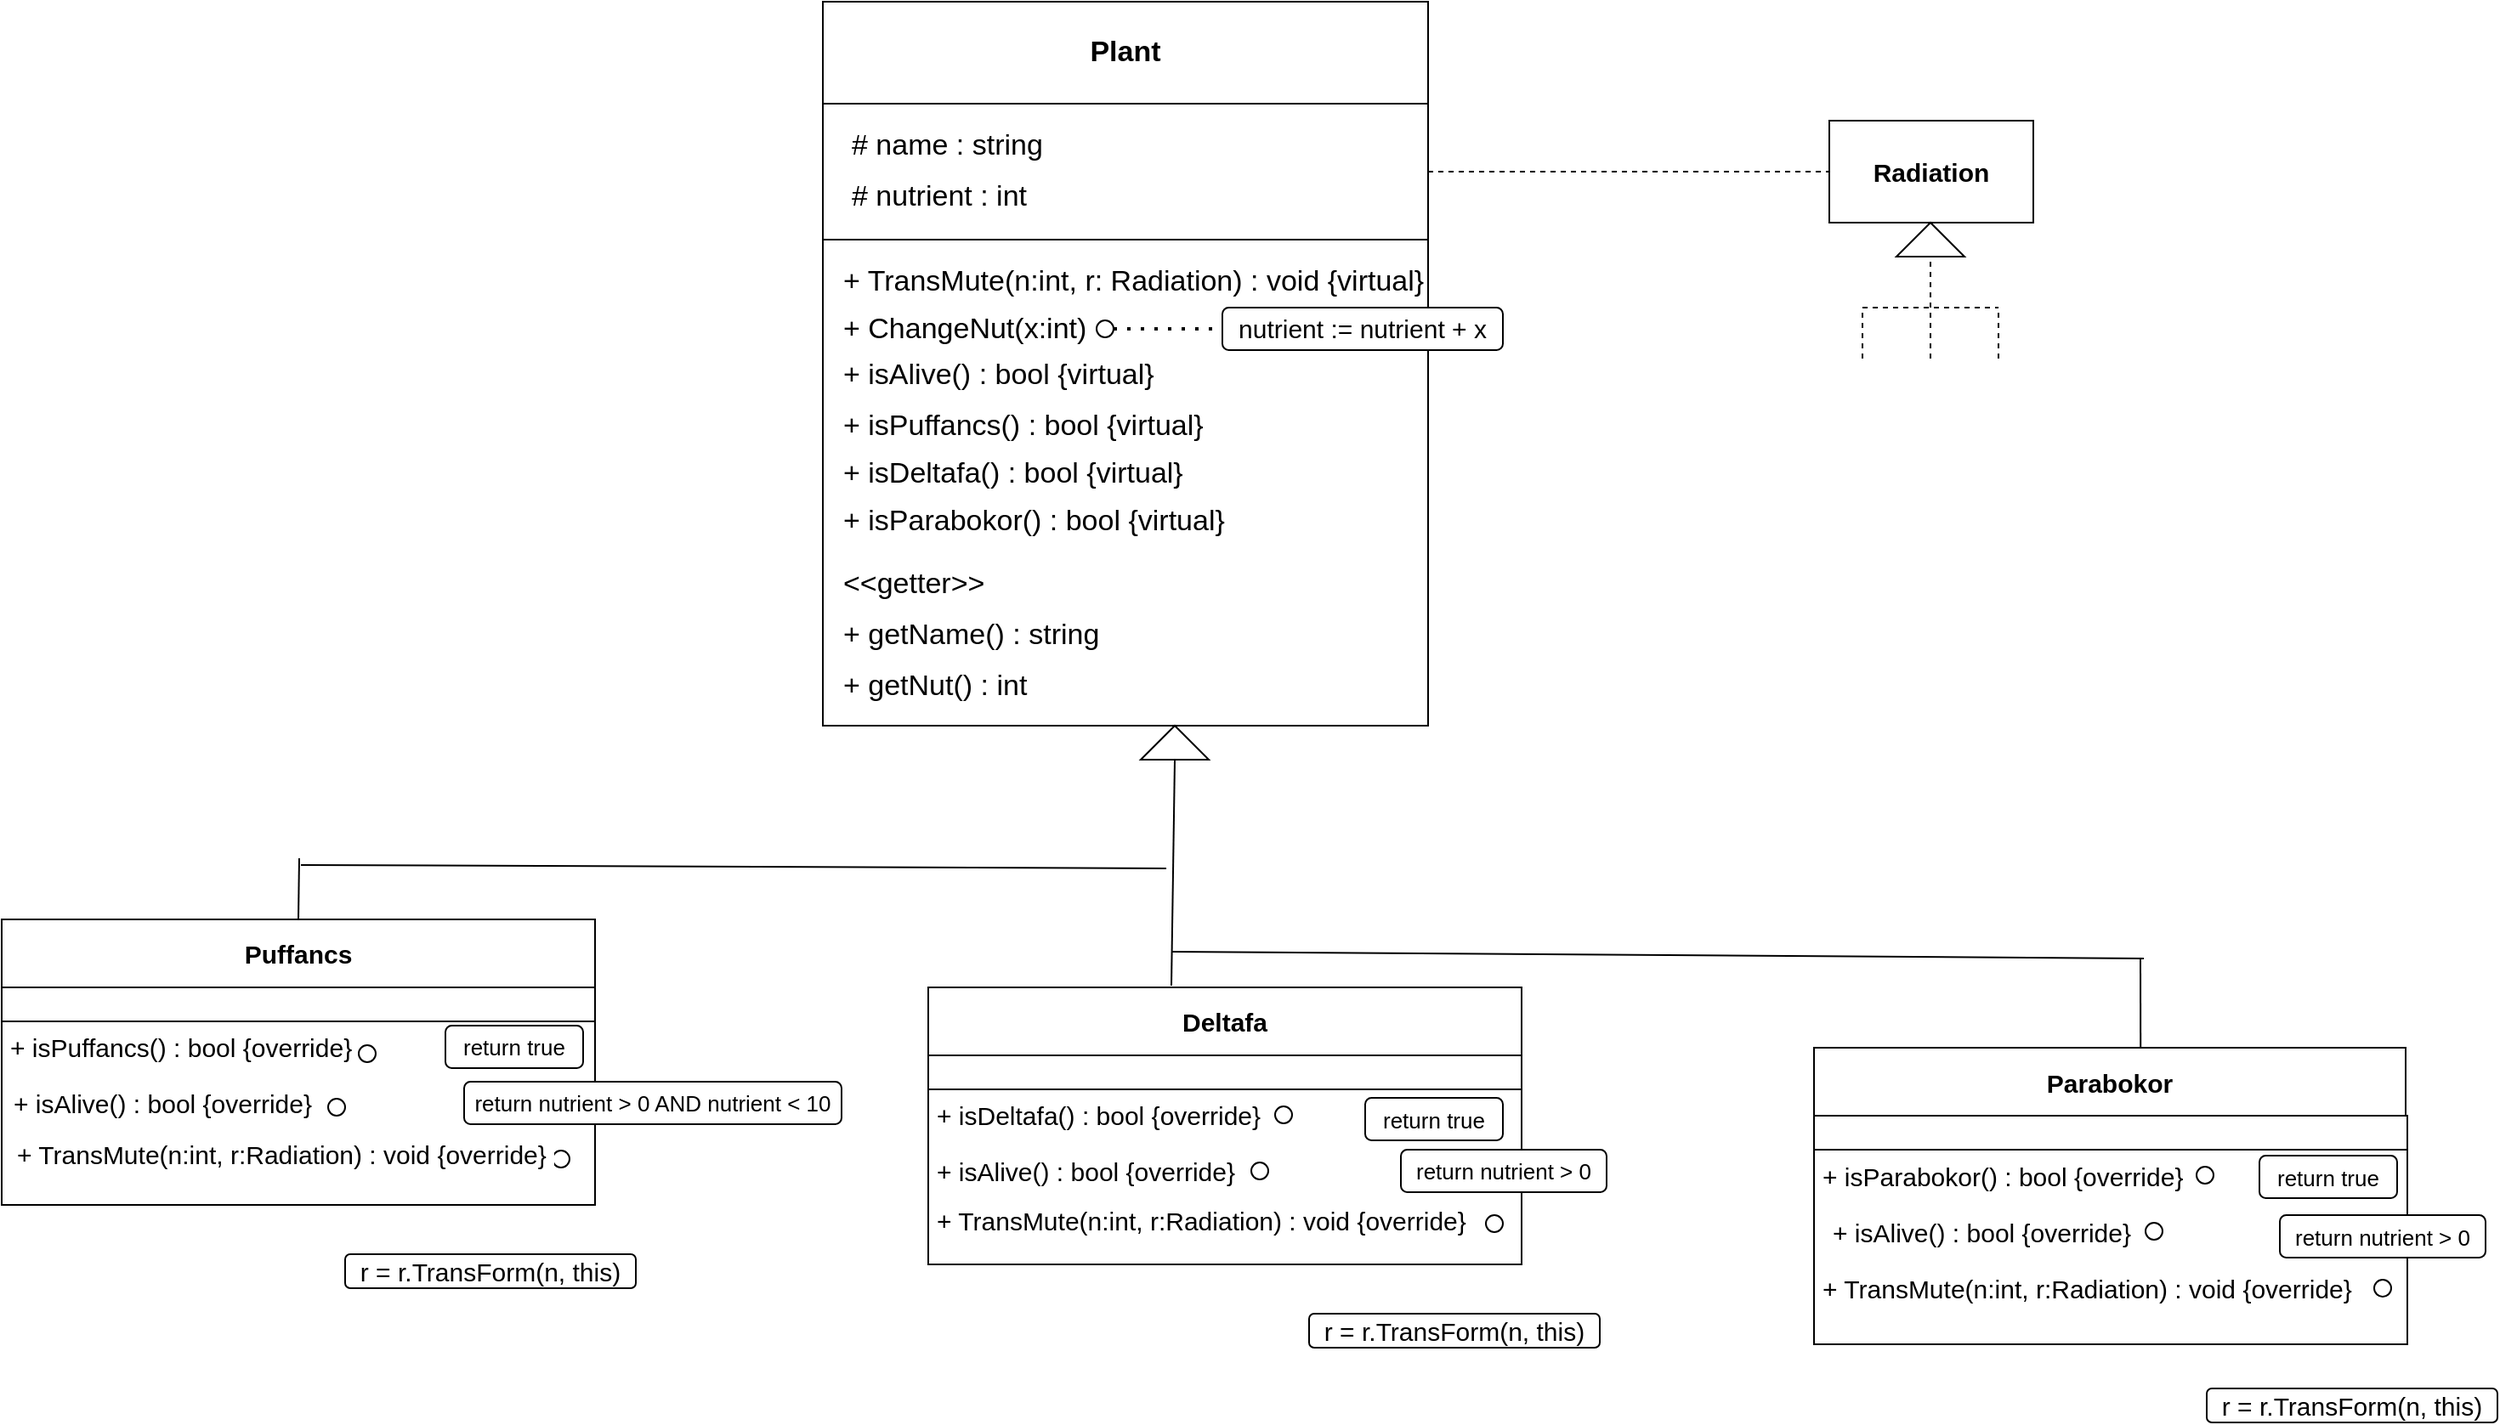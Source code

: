 <mxfile version="18.0.1" type="device" pages="2"><diagram id="oD-AX_yDp5F9hsEnvzO5" name="Page-1"><mxGraphModel dx="2425" dy="1299" grid="0" gridSize="10" guides="1" tooltips="1" connect="1" arrows="1" fold="1" page="0" pageScale="1" pageWidth="850" pageHeight="1100" background="#FFFFFF" math="0" shadow="0"><root><mxCell id="0"/><mxCell id="1" parent="0"/><mxCell id="ebI92iGDQPKrynMTqD4A-30" value="" style="rounded=0;whiteSpace=wrap;html=1;fontSize=15;" vertex="1" parent="1"><mxGeometry x="-425" y="460" width="349" height="108" as="geometry"/></mxCell><mxCell id="OYnF89anVSgFWlgnVRmm-1" value="&lt;b style=&quot;&quot;&gt;&lt;font style=&quot;font-size: 17px;&quot;&gt;Plant&lt;/font&gt;&lt;/b&gt;" style="rounded=0;whiteSpace=wrap;html=1;" parent="1" vertex="1"><mxGeometry x="58" y="-140" width="356" height="60" as="geometry"/></mxCell><mxCell id="OYnF89anVSgFWlgnVRmm-9" value="" style="rounded=0;whiteSpace=wrap;html=1;fontSize=17;" parent="1" vertex="1"><mxGeometry x="58" y="-80" width="356" height="80" as="geometry"/></mxCell><mxCell id="OYnF89anVSgFWlgnVRmm-14" value="# name : string" style="text;html=1;strokeColor=none;fillColor=none;align=left;verticalAlign=middle;whiteSpace=wrap;rounded=0;fontSize=17;" parent="1" vertex="1"><mxGeometry x="73" y="-70" width="220" height="30" as="geometry"/></mxCell><mxCell id="OYnF89anVSgFWlgnVRmm-15" value="# nutrient : int" style="text;html=1;strokeColor=none;fillColor=none;align=left;verticalAlign=middle;whiteSpace=wrap;rounded=0;fontSize=17;" parent="1" vertex="1"><mxGeometry x="73" y="-40" width="220" height="30" as="geometry"/></mxCell><mxCell id="OYnF89anVSgFWlgnVRmm-16" value="" style="rounded=0;whiteSpace=wrap;html=1;fontSize=17;" parent="1" vertex="1"><mxGeometry x="58" width="356" height="286" as="geometry"/></mxCell><mxCell id="OYnF89anVSgFWlgnVRmm-17" value="+ TransMute(n:int, r: Radiation) : void {virtual}" style="text;html=1;strokeColor=none;fillColor=none;align=left;verticalAlign=middle;whiteSpace=wrap;rounded=0;fontSize=17;" parent="1" vertex="1"><mxGeometry x="68" y="10" width="353" height="30" as="geometry"/></mxCell><mxCell id="OYnF89anVSgFWlgnVRmm-18" value="+ isAlive() : bool {virtual}" style="text;html=1;strokeColor=none;fillColor=none;align=left;verticalAlign=middle;whiteSpace=wrap;rounded=0;fontSize=17;" parent="1" vertex="1"><mxGeometry x="68" y="65" width="190" height="30" as="geometry"/></mxCell><mxCell id="OYnF89anVSgFWlgnVRmm-19" value="+ ChangeNut(x:int)" style="text;html=1;strokeColor=none;fillColor=none;align=left;verticalAlign=middle;whiteSpace=wrap;rounded=0;fontSize=17;" parent="1" vertex="1"><mxGeometry x="68" y="37.5" width="190" height="30" as="geometry"/></mxCell><mxCell id="OYnF89anVSgFWlgnVRmm-23" value="" style="ellipse;whiteSpace=wrap;html=1;fontSize=17;" parent="1" vertex="1"><mxGeometry x="219" y="47.5" width="10" height="10" as="geometry"/></mxCell><mxCell id="OYnF89anVSgFWlgnVRmm-28" value="&lt;span style=&quot;font-size: 15px;&quot;&gt;nutrient := nutrient + x&lt;/span&gt;" style="rounded=1;whiteSpace=wrap;html=1;fontSize=17;" parent="1" vertex="1"><mxGeometry x="293" y="40" width="165" height="25" as="geometry"/></mxCell><mxCell id="OYnF89anVSgFWlgnVRmm-29" value="" style="endArrow=none;dashed=1;html=1;dashPattern=1 3;strokeWidth=2;rounded=0;fontSize=17;exitX=1;exitY=0.5;exitDx=0;exitDy=0;entryX=0;entryY=0.5;entryDx=0;entryDy=0;" parent="1" source="OYnF89anVSgFWlgnVRmm-23" target="OYnF89anVSgFWlgnVRmm-28" edge="1"><mxGeometry width="50" height="50" relative="1" as="geometry"><mxPoint x="300" y="260" as="sourcePoint"/><mxPoint x="350" y="210" as="targetPoint"/></mxGeometry></mxCell><mxCell id="OYnF89anVSgFWlgnVRmm-32" value="" style="endArrow=none;dashed=1;html=1;rounded=0;fontSize=15;exitX=1;exitY=0.5;exitDx=0;exitDy=0;entryX=0;entryY=0.5;entryDx=0;entryDy=0;" parent="1" source="OYnF89anVSgFWlgnVRmm-9" target="OYnF89anVSgFWlgnVRmm-33" edge="1"><mxGeometry width="50" height="50" relative="1" as="geometry"><mxPoint x="300" y="250" as="sourcePoint"/><mxPoint x="560" y="180" as="targetPoint"/></mxGeometry></mxCell><mxCell id="OYnF89anVSgFWlgnVRmm-33" value="&lt;b style=&quot;&quot;&gt;Radiation&lt;/b&gt;" style="rounded=0;whiteSpace=wrap;html=1;fontSize=15;" parent="1" vertex="1"><mxGeometry x="650" y="-70" width="120" height="60" as="geometry"/></mxCell><mxCell id="OYnF89anVSgFWlgnVRmm-35" value="" style="triangle;whiteSpace=wrap;html=1;fontSize=15;rotation=-90;" parent="1" vertex="1"><mxGeometry x="699.5" y="-20" width="20" height="40" as="geometry"/></mxCell><mxCell id="OYnF89anVSgFWlgnVRmm-36" value="" style="triangle;whiteSpace=wrap;html=1;fontSize=15;rotation=-90;" parent="1" vertex="1"><mxGeometry x="255" y="276" width="20" height="40" as="geometry"/></mxCell><mxCell id="OYnF89anVSgFWlgnVRmm-37" value="" style="endArrow=none;dashed=1;html=1;rounded=0;fontSize=15;entryX=0;entryY=0.5;entryDx=0;entryDy=0;" parent="1" target="OYnF89anVSgFWlgnVRmm-35" edge="1"><mxGeometry width="50" height="50" relative="1" as="geometry"><mxPoint x="709.5" y="40" as="sourcePoint"/><mxPoint x="389.5" y="-20" as="targetPoint"/></mxGeometry></mxCell><mxCell id="OYnF89anVSgFWlgnVRmm-39" value="" style="endArrow=none;dashed=1;html=1;rounded=0;fontSize=15;" parent="1" edge="1"><mxGeometry width="50" height="50" relative="1" as="geometry"><mxPoint x="669.5" y="40" as="sourcePoint"/><mxPoint x="749.5" y="40" as="targetPoint"/></mxGeometry></mxCell><mxCell id="OYnF89anVSgFWlgnVRmm-40" value="" style="endArrow=none;dashed=1;html=1;rounded=0;fontSize=15;" parent="1" edge="1"><mxGeometry width="50" height="50" relative="1" as="geometry"><mxPoint x="669.5" y="70" as="sourcePoint"/><mxPoint x="669.5" y="40" as="targetPoint"/></mxGeometry></mxCell><mxCell id="OYnF89anVSgFWlgnVRmm-41" value="" style="endArrow=none;dashed=1;html=1;rounded=0;fontSize=15;" parent="1" edge="1"><mxGeometry width="50" height="50" relative="1" as="geometry"><mxPoint x="709.5" y="70" as="sourcePoint"/><mxPoint x="709.5" y="40" as="targetPoint"/></mxGeometry></mxCell><mxCell id="OYnF89anVSgFWlgnVRmm-42" value="" style="endArrow=none;dashed=1;html=1;rounded=0;fontSize=15;" parent="1" edge="1"><mxGeometry width="50" height="50" relative="1" as="geometry"><mxPoint x="749.5" y="70" as="sourcePoint"/><mxPoint x="749.5" y="40" as="targetPoint"/></mxGeometry></mxCell><mxCell id="OYnF89anVSgFWlgnVRmm-43" value="" style="endArrow=none;html=1;rounded=0;fontSize=15;entryX=0;entryY=0.5;entryDx=0;entryDy=0;" parent="1" target="OYnF89anVSgFWlgnVRmm-36" edge="1"><mxGeometry width="50" height="50" relative="1" as="geometry"><mxPoint x="263" y="439" as="sourcePoint"/><mxPoint x="350" y="200" as="targetPoint"/></mxGeometry></mxCell><mxCell id="OYnF89anVSgFWlgnVRmm-46" value="&lt;b&gt;Puffancs&lt;/b&gt;" style="rounded=0;whiteSpace=wrap;html=1;fontSize=15;" parent="1" vertex="1"><mxGeometry x="-425" y="400" width="349" height="40" as="geometry"/></mxCell><mxCell id="OYnF89anVSgFWlgnVRmm-47" value="&lt;b&gt;Deltafa&lt;/b&gt;" style="rounded=0;whiteSpace=wrap;html=1;fontSize=15;" parent="1" vertex="1"><mxGeometry x="120" y="440" width="349" height="40" as="geometry"/></mxCell><mxCell id="OYnF89anVSgFWlgnVRmm-48" value="&lt;b&gt;Parabokor&lt;br&gt;&lt;/b&gt;" style="rounded=0;whiteSpace=wrap;html=1;fontSize=15;" parent="1" vertex="1"><mxGeometry x="641" y="475.5" width="348" height="40" as="geometry"/></mxCell><mxCell id="OYnF89anVSgFWlgnVRmm-50" value="" style="rounded=0;whiteSpace=wrap;html=1;fontSize=15;" parent="1" vertex="1"><mxGeometry x="-425" y="440" width="349" height="20" as="geometry"/></mxCell><mxCell id="OYnF89anVSgFWlgnVRmm-54" value="" style="rounded=0;whiteSpace=wrap;html=1;fontSize=15;" parent="1" vertex="1"><mxGeometry x="120" y="500" width="349" height="103" as="geometry"/></mxCell><mxCell id="OYnF89anVSgFWlgnVRmm-56" value="" style="endArrow=none;html=1;rounded=0;fontSize=15;" parent="1" edge="1"><mxGeometry width="50" height="50" relative="1" as="geometry"><mxPoint x="-249" y="368" as="sourcePoint"/><mxPoint x="260" y="370" as="targetPoint"/></mxGeometry></mxCell><mxCell id="OYnF89anVSgFWlgnVRmm-57" value="" style="endArrow=none;html=1;rounded=0;fontSize=15;" parent="1" edge="1"><mxGeometry width="50" height="50" relative="1" as="geometry"><mxPoint x="263" y="419" as="sourcePoint"/><mxPoint x="835" y="423" as="targetPoint"/></mxGeometry></mxCell><mxCell id="OYnF89anVSgFWlgnVRmm-58" value="" style="endArrow=none;html=1;rounded=0;fontSize=15;exitX=0.5;exitY=0;exitDx=0;exitDy=0;" parent="1" edge="1" source="OYnF89anVSgFWlgnVRmm-46"><mxGeometry width="50" height="50" relative="1" as="geometry"><mxPoint x="-80" y="400" as="sourcePoint"/><mxPoint x="-250" y="364" as="targetPoint"/></mxGeometry></mxCell><mxCell id="OYnF89anVSgFWlgnVRmm-59" value="" style="endArrow=none;html=1;rounded=0;fontSize=15;exitX=0.552;exitY=0;exitDx=0;exitDy=0;exitPerimeter=0;" parent="1" source="OYnF89anVSgFWlgnVRmm-48" edge="1"><mxGeometry width="50" height="50" relative="1" as="geometry"><mxPoint x="-75" y="410" as="sourcePoint"/><mxPoint x="833" y="423" as="targetPoint"/></mxGeometry></mxCell><mxCell id="OYnF89anVSgFWlgnVRmm-60" value="" style="ellipse;whiteSpace=wrap;html=1;fontSize=17;" parent="1" vertex="1"><mxGeometry x="-101" y="536" width="10" height="10" as="geometry"/></mxCell><mxCell id="OYnF89anVSgFWlgnVRmm-63" value="r = r.TransForm(n, this)" style="rounded=1;whiteSpace=wrap;html=1;fontSize=15;" parent="1" vertex="1"><mxGeometry x="-223" y="597" width="171" height="20" as="geometry"/></mxCell><mxCell id="ebI92iGDQPKrynMTqD4A-4" value="+ isPuffancs() : bool {virtual}" style="text;html=1;strokeColor=none;fillColor=none;align=left;verticalAlign=middle;whiteSpace=wrap;rounded=0;fontSize=17;" vertex="1" parent="1"><mxGeometry x="68" y="95" width="281" height="30" as="geometry"/></mxCell><mxCell id="ebI92iGDQPKrynMTqD4A-5" value="+ isDeltafa() : bool {virtual}" style="text;html=1;strokeColor=none;fillColor=none;align=left;verticalAlign=middle;whiteSpace=wrap;rounded=0;fontSize=17;" vertex="1" parent="1"><mxGeometry x="68" y="123" width="281" height="30" as="geometry"/></mxCell><mxCell id="ebI92iGDQPKrynMTqD4A-6" value="+ isParabokor() : bool {virtual}" style="text;html=1;strokeColor=none;fillColor=none;align=left;verticalAlign=middle;whiteSpace=wrap;rounded=0;fontSize=17;" vertex="1" parent="1"><mxGeometry x="68" y="151" width="281" height="30" as="geometry"/></mxCell><mxCell id="ebI92iGDQPKrynMTqD4A-10" value="&amp;lt;&amp;lt;getter&amp;gt;&amp;gt;&lt;br&gt;" style="text;html=1;strokeColor=none;fillColor=none;align=left;verticalAlign=middle;whiteSpace=wrap;rounded=0;fontSize=17;" vertex="1" parent="1"><mxGeometry x="68" y="188" width="281" height="30" as="geometry"/></mxCell><mxCell id="ebI92iGDQPKrynMTqD4A-11" value="+ getName() : string" style="text;html=1;strokeColor=none;fillColor=none;align=left;verticalAlign=middle;whiteSpace=wrap;rounded=0;fontSize=17;" vertex="1" parent="1"><mxGeometry x="68" y="218" width="281" height="30" as="geometry"/></mxCell><mxCell id="ebI92iGDQPKrynMTqD4A-12" value="+ getNut() : int" style="text;html=1;strokeColor=none;fillColor=none;align=left;verticalAlign=middle;whiteSpace=wrap;rounded=0;fontSize=17;" vertex="1" parent="1"><mxGeometry x="68" y="248" width="281" height="30" as="geometry"/></mxCell><mxCell id="ebI92iGDQPKrynMTqD4A-16" value="&lt;span style=&quot;color: rgb(0, 0, 0); font-family: Helvetica; font-size: 15px; font-style: normal; font-variant-ligatures: normal; font-variant-caps: normal; font-weight: 400; letter-spacing: normal; orphans: 2; text-indent: 0px; text-transform: none; widows: 2; word-spacing: 0px; -webkit-text-stroke-width: 0px; background-color: rgb(255, 255, 255); text-decoration-thickness: initial; text-decoration-style: initial; text-decoration-color: initial; float: none; display: inline !important;&quot;&gt;+ isPuffancs() : bool {override}&amp;nbsp;&lt;/span&gt;" style="text;html=1;strokeColor=none;fillColor=none;align=left;verticalAlign=middle;whiteSpace=wrap;rounded=0;fontSize=15;" vertex="1" parent="1"><mxGeometry x="-422" y="460" width="321" height="30" as="geometry"/></mxCell><mxCell id="ebI92iGDQPKrynMTqD4A-17" value="&lt;span style=&quot;color: rgb(0, 0, 0); font-family: Helvetica; font-size: 15px; font-style: normal; font-variant-ligatures: normal; font-variant-caps: normal; font-weight: 400; letter-spacing: normal; orphans: 2; text-indent: 0px; text-transform: none; widows: 2; word-spacing: 0px; -webkit-text-stroke-width: 0px; background-color: rgb(255, 255, 255); text-decoration-thickness: initial; text-decoration-style: initial; text-decoration-color: initial; float: none; display: inline !important;&quot;&gt;+ isAlive() : bool {override}&amp;nbsp;&lt;/span&gt;" style="text;html=1;strokeColor=none;fillColor=none;align=left;verticalAlign=middle;whiteSpace=wrap;rounded=0;fontSize=15;" vertex="1" parent="1"><mxGeometry x="-420" y="493" width="185" height="30" as="geometry"/></mxCell><mxCell id="ebI92iGDQPKrynMTqD4A-19" value="&lt;span style=&quot;color: rgb(0, 0, 0); font-family: Helvetica; font-size: 15px; font-style: normal; font-variant-ligatures: normal; font-variant-caps: normal; font-weight: 400; letter-spacing: normal; orphans: 2; text-indent: 0px; text-transform: none; widows: 2; word-spacing: 0px; -webkit-text-stroke-width: 0px; background-color: rgb(255, 255, 255); text-decoration-thickness: initial; text-decoration-style: initial; text-decoration-color: initial; float: none; display: inline !important;&quot;&gt;+ TransMute(n:int, r:Radiation) : void {override}&amp;nbsp;&lt;/span&gt;" style="text;html=1;strokeColor=none;fillColor=none;align=left;verticalAlign=middle;whiteSpace=wrap;rounded=0;fontSize=15;" vertex="1" parent="1"><mxGeometry x="-418" y="523" width="321" height="30" as="geometry"/></mxCell><mxCell id="ebI92iGDQPKrynMTqD4A-27" value="" style="ellipse;whiteSpace=wrap;html=1;fontSize=17;" vertex="1" parent="1"><mxGeometry x="-233" y="505.5" width="10" height="10" as="geometry"/></mxCell><mxCell id="ebI92iGDQPKrynMTqD4A-29" value="&lt;font style=&quot;font-size: 13px;&quot;&gt;return nutrient &amp;gt; 0 AND nutrient &amp;lt; 10&lt;/font&gt;" style="rounded=1;whiteSpace=wrap;html=1;fontSize=17;" vertex="1" parent="1"><mxGeometry x="-153" y="495.5" width="222" height="25" as="geometry"/></mxCell><mxCell id="ebI92iGDQPKrynMTqD4A-31" value="&lt;font style=&quot;font-size: 13px;&quot;&gt;return true&lt;/font&gt;" style="rounded=1;whiteSpace=wrap;html=1;fontSize=17;" vertex="1" parent="1"><mxGeometry x="-164" y="462.5" width="81" height="25" as="geometry"/></mxCell><mxCell id="ebI92iGDQPKrynMTqD4A-32" value="" style="ellipse;whiteSpace=wrap;html=1;fontSize=17;" vertex="1" parent="1"><mxGeometry x="-215" y="474" width="10" height="10" as="geometry"/></mxCell><mxCell id="ebI92iGDQPKrynMTqD4A-36" value="" style="rounded=0;whiteSpace=wrap;html=1;fontSize=15;" vertex="1" parent="1"><mxGeometry x="120" y="480" width="349" height="20" as="geometry"/></mxCell><mxCell id="ebI92iGDQPKrynMTqD4A-37" value="&lt;span style=&quot;color: rgb(0, 0, 0); font-family: Helvetica; font-size: 15px; font-style: normal; font-variant-ligatures: normal; font-variant-caps: normal; font-weight: 400; letter-spacing: normal; orphans: 2; text-indent: 0px; text-transform: none; widows: 2; word-spacing: 0px; -webkit-text-stroke-width: 0px; background-color: rgb(255, 255, 255); text-decoration-thickness: initial; text-decoration-style: initial; text-decoration-color: initial; float: none; display: inline !important;&quot;&gt;+ isDeltafa() : bool {override}&amp;nbsp;&lt;/span&gt;" style="text;html=1;strokeColor=none;fillColor=none;align=left;verticalAlign=middle;whiteSpace=wrap;rounded=0;fontSize=15;" vertex="1" parent="1"><mxGeometry x="123" y="500" width="321" height="30" as="geometry"/></mxCell><mxCell id="ebI92iGDQPKrynMTqD4A-38" value="&lt;span style=&quot;color: rgb(0, 0, 0); font-family: Helvetica; font-size: 15px; font-style: normal; font-variant-ligatures: normal; font-variant-caps: normal; font-weight: 400; letter-spacing: normal; orphans: 2; text-indent: 0px; text-transform: none; widows: 2; word-spacing: 0px; -webkit-text-stroke-width: 0px; background-color: rgb(255, 255, 255); text-decoration-thickness: initial; text-decoration-style: initial; text-decoration-color: initial; float: none; display: inline !important;&quot;&gt;+ isAlive() : bool {override}&amp;nbsp;&lt;/span&gt;" style="text;html=1;strokeColor=none;fillColor=none;align=left;verticalAlign=middle;whiteSpace=wrap;rounded=0;fontSize=15;" vertex="1" parent="1"><mxGeometry x="123" y="532.5" width="191.17" height="31" as="geometry"/></mxCell><mxCell id="ebI92iGDQPKrynMTqD4A-39" value="&lt;span style=&quot;color: rgb(0, 0, 0); font-family: Helvetica; font-size: 15px; font-style: normal; font-variant-ligatures: normal; font-variant-caps: normal; font-weight: 400; letter-spacing: normal; orphans: 2; text-indent: 0px; text-transform: none; widows: 2; word-spacing: 0px; -webkit-text-stroke-width: 0px; background-color: rgb(255, 255, 255); text-decoration-thickness: initial; text-decoration-style: initial; text-decoration-color: initial; float: none; display: inline !important;&quot;&gt;+ TransMute(n:int, r:Radiation) : void {override}&amp;nbsp;&lt;/span&gt;" style="text;html=1;strokeColor=none;fillColor=none;align=left;verticalAlign=middle;whiteSpace=wrap;rounded=0;fontSize=15;" vertex="1" parent="1"><mxGeometry x="123" y="561.5" width="321" height="30" as="geometry"/></mxCell><mxCell id="ebI92iGDQPKrynMTqD4A-41" value="" style="rounded=0;whiteSpace=wrap;html=1;fontSize=15;" vertex="1" parent="1"><mxGeometry x="641" y="515.5" width="349" height="20" as="geometry"/></mxCell><mxCell id="ebI92iGDQPKrynMTqD4A-42" value="&lt;span style=&quot;color: rgb(0, 0, 0); font-family: Helvetica; font-size: 15px; font-style: normal; font-variant-ligatures: normal; font-variant-caps: normal; font-weight: 400; letter-spacing: normal; orphans: 2; text-indent: 0px; text-transform: none; widows: 2; word-spacing: 0px; -webkit-text-stroke-width: 0px; background-color: rgb(255, 255, 255); text-decoration-thickness: initial; text-decoration-style: initial; text-decoration-color: initial; float: none; display: inline !important;&quot;&gt;+ isDeltafa() : bool {override}&amp;nbsp;&lt;/span&gt;" style="text;html=1;strokeColor=none;fillColor=none;align=left;verticalAlign=middle;whiteSpace=wrap;rounded=0;fontSize=15;" vertex="1" parent="1"><mxGeometry x="644" y="535.5" width="321" height="30" as="geometry"/></mxCell><mxCell id="ebI92iGDQPKrynMTqD4A-43" value="" style="rounded=0;whiteSpace=wrap;html=1;fontSize=15;" vertex="1" parent="1"><mxGeometry x="641" y="535.5" width="349" height="114.5" as="geometry"/></mxCell><mxCell id="ebI92iGDQPKrynMTqD4A-44" value="&lt;span style=&quot;color: rgb(0, 0, 0); font-family: Helvetica; font-size: 15px; font-style: normal; font-variant-ligatures: normal; font-variant-caps: normal; font-weight: 400; letter-spacing: normal; orphans: 2; text-indent: 0px; text-transform: none; widows: 2; word-spacing: 0px; -webkit-text-stroke-width: 0px; background-color: rgb(255, 255, 255); text-decoration-thickness: initial; text-decoration-style: initial; text-decoration-color: initial; float: none; display: inline !important;&quot;&gt;+ isAlive() : bool {override}&amp;nbsp;&lt;/span&gt;" style="text;html=1;strokeColor=none;fillColor=none;align=left;verticalAlign=middle;whiteSpace=wrap;rounded=0;fontSize=15;" vertex="1" parent="1"><mxGeometry x="650" y="568" width="191.17" height="31" as="geometry"/></mxCell><mxCell id="ebI92iGDQPKrynMTqD4A-45" value="&lt;span style=&quot;color: rgb(0, 0, 0); font-family: Helvetica; font-size: 15px; font-style: normal; font-variant-ligatures: normal; font-variant-caps: normal; font-weight: 400; letter-spacing: normal; orphans: 2; text-indent: 0px; text-transform: none; widows: 2; word-spacing: 0px; -webkit-text-stroke-width: 0px; background-color: rgb(255, 255, 255); text-decoration-thickness: initial; text-decoration-style: initial; text-decoration-color: initial; float: none; display: inline !important;&quot;&gt;+ TransMute(n:int, r:Radiation) : void {override}&amp;nbsp;&lt;/span&gt;" style="text;html=1;strokeColor=none;fillColor=none;align=left;verticalAlign=middle;whiteSpace=wrap;rounded=0;fontSize=15;" vertex="1" parent="1"><mxGeometry x="644" y="602" width="321" height="30" as="geometry"/></mxCell><mxCell id="ebI92iGDQPKrynMTqD4A-46" value="&lt;span style=&quot;color: rgb(0, 0, 0); font-family: Helvetica; font-size: 15px; font-style: normal; font-variant-ligatures: normal; font-variant-caps: normal; font-weight: 400; letter-spacing: normal; orphans: 2; text-indent: 0px; text-transform: none; widows: 2; word-spacing: 0px; -webkit-text-stroke-width: 0px; background-color: rgb(255, 255, 255); text-decoration-thickness: initial; text-decoration-style: initial; text-decoration-color: initial; float: none; display: inline !important;&quot;&gt;+ isParabokor() : bool {override}&amp;nbsp;&lt;/span&gt;" style="text;html=1;strokeColor=none;fillColor=none;align=left;verticalAlign=middle;whiteSpace=wrap;rounded=0;fontSize=15;" vertex="1" parent="1"><mxGeometry x="644" y="535.5" width="321" height="30" as="geometry"/></mxCell><mxCell id="ebI92iGDQPKrynMTqD4A-47" value="" style="ellipse;whiteSpace=wrap;html=1;fontSize=17;" vertex="1" parent="1"><mxGeometry x="324" y="510" width="10" height="10" as="geometry"/></mxCell><mxCell id="ebI92iGDQPKrynMTqD4A-48" value="" style="ellipse;whiteSpace=wrap;html=1;fontSize=17;" vertex="1" parent="1"><mxGeometry x="310" y="543" width="10" height="10" as="geometry"/></mxCell><mxCell id="ebI92iGDQPKrynMTqD4A-49" value="" style="ellipse;whiteSpace=wrap;html=1;fontSize=17;" vertex="1" parent="1"><mxGeometry x="448" y="574" width="10" height="10" as="geometry"/></mxCell><mxCell id="ebI92iGDQPKrynMTqD4A-50" value="" style="ellipse;whiteSpace=wrap;html=1;fontSize=17;" vertex="1" parent="1"><mxGeometry x="866" y="545.5" width="10" height="10" as="geometry"/></mxCell><mxCell id="ebI92iGDQPKrynMTqD4A-51" value="" style="ellipse;whiteSpace=wrap;html=1;fontSize=17;" vertex="1" parent="1"><mxGeometry x="836" y="578.5" width="10" height="10" as="geometry"/></mxCell><mxCell id="ebI92iGDQPKrynMTqD4A-52" value="" style="ellipse;whiteSpace=wrap;html=1;fontSize=17;" vertex="1" parent="1"><mxGeometry x="970.5" y="612" width="10" height="10" as="geometry"/></mxCell><mxCell id="ebI92iGDQPKrynMTqD4A-53" value="&lt;font style=&quot;font-size: 13px;&quot;&gt;return true&lt;/font&gt;" style="rounded=1;whiteSpace=wrap;html=1;fontSize=17;" vertex="1" parent="1"><mxGeometry x="377" y="505" width="81" height="25" as="geometry"/></mxCell><mxCell id="ebI92iGDQPKrynMTqD4A-54" value="&lt;font style=&quot;font-size: 13px;&quot;&gt;return nutrient &amp;gt; 0&lt;br&gt;&lt;/font&gt;" style="rounded=1;whiteSpace=wrap;html=1;fontSize=17;" vertex="1" parent="1"><mxGeometry x="398" y="535.5" width="121" height="25" as="geometry"/></mxCell><mxCell id="ebI92iGDQPKrynMTqD4A-55" value="r = r.TransForm(n, this)" style="rounded=1;whiteSpace=wrap;html=1;fontSize=15;" vertex="1" parent="1"><mxGeometry x="344" y="632" width="171" height="20" as="geometry"/></mxCell><mxCell id="ebI92iGDQPKrynMTqD4A-56" value="&lt;font style=&quot;font-size: 13px;&quot;&gt;return true&lt;/font&gt;" style="rounded=1;whiteSpace=wrap;html=1;fontSize=17;" vertex="1" parent="1"><mxGeometry x="903" y="539" width="81" height="25" as="geometry"/></mxCell><mxCell id="ebI92iGDQPKrynMTqD4A-57" value="&lt;font style=&quot;font-size: 13px;&quot;&gt;return nutrient &amp;gt; 0&lt;br&gt;&lt;/font&gt;" style="rounded=1;whiteSpace=wrap;html=1;fontSize=17;" vertex="1" parent="1"><mxGeometry x="915" y="574" width="121" height="25" as="geometry"/></mxCell><mxCell id="ebI92iGDQPKrynMTqD4A-58" value="r = r.TransForm(n, this)" style="rounded=1;whiteSpace=wrap;html=1;fontSize=15;" vertex="1" parent="1"><mxGeometry x="872" y="676" width="171" height="20" as="geometry"/></mxCell></root></mxGraphModel></diagram><diagram id="MOpFwL8ss9KSkTveLq44" name="Page-2"><mxGraphModel dx="1781" dy="1164" grid="0" gridSize="10" guides="1" tooltips="1" connect="1" arrows="1" fold="1" page="0" pageScale="1" pageWidth="850" pageHeight="1100" math="0" shadow="0"><root><mxCell id="s1UHYI90R52ebb6JsLlR-0"/><mxCell id="s1UHYI90R52ebb6JsLlR-1" parent="s1UHYI90R52ebb6JsLlR-0"/><mxCell id="M_gyY1i5iNUGy2TZ7Mql-0" value="&lt;font style=&quot;font-size: 17px&quot;&gt;&amp;lt;&amp;lt;interface&amp;gt;&amp;gt;&lt;br&gt;&lt;b&gt;Radiation&lt;/b&gt;&lt;/font&gt;" style="rounded=0;whiteSpace=wrap;html=1;fontSize=15;" parent="s1UHYI90R52ebb6JsLlR-1" vertex="1"><mxGeometry x="34" y="-167" width="282" height="60" as="geometry"/></mxCell><mxCell id="M_gyY1i5iNUGy2TZ7Mql-1" value="&lt;span style=&quot;font-size: 15px&quot;&gt;&lt;br&gt;&lt;/span&gt;" style="rounded=0;whiteSpace=wrap;html=1;fontSize=17;align=left;" parent="s1UHYI90R52ebb6JsLlR-1" vertex="1"><mxGeometry x="34" y="-107" width="282" height="23" as="geometry"/></mxCell><mxCell id="M_gyY1i5iNUGy2TZ7Mql-4" value="" style="rounded=0;whiteSpace=wrap;html=1;fontSize=15;" parent="s1UHYI90R52ebb6JsLlR-1" vertex="1"><mxGeometry x="34" y="-84" width="282" height="190" as="geometry"/></mxCell><mxCell id="M_gyY1i5iNUGy2TZ7Mql-5" value="+ TransFrom(Puffancs) : void {virtual}" style="text;html=1;strokeColor=none;fillColor=none;align=left;verticalAlign=middle;whiteSpace=wrap;rounded=0;fontSize=15;" parent="s1UHYI90R52ebb6JsLlR-1" vertex="1"><mxGeometry x="42" y="-80" width="266" height="30" as="geometry"/></mxCell><mxCell id="Ek6f-C_WUOwdP7pPCxy0-0" value="+ TransFrom(Deltafa) : void {virtual}" style="text;html=1;strokeColor=none;fillColor=none;align=left;verticalAlign=middle;whiteSpace=wrap;rounded=0;fontSize=15;" parent="s1UHYI90R52ebb6JsLlR-1" vertex="1"><mxGeometry x="42" y="-50" width="249" height="30" as="geometry"/></mxCell><mxCell id="Ek6f-C_WUOwdP7pPCxy0-1" value="+ TransFrom(Parabokor) : void {virtual}" style="text;html=1;strokeColor=none;fillColor=none;align=left;verticalAlign=middle;whiteSpace=wrap;rounded=0;fontSize=15;" parent="s1UHYI90R52ebb6JsLlR-1" vertex="1"><mxGeometry x="42" y="-20" width="268" height="30" as="geometry"/></mxCell><mxCell id="Ek6f-C_WUOwdP7pPCxy0-3" value="" style="triangle;whiteSpace=wrap;html=1;fontSize=15;rotation=-90;" parent="s1UHYI90R52ebb6JsLlR-1" vertex="1"><mxGeometry x="159" y="99" width="25" height="42" as="geometry"/></mxCell><mxCell id="Ek6f-C_WUOwdP7pPCxy0-4" value="" style="endArrow=none;html=1;rounded=0;fontSize=15;entryX=0;entryY=0.5;entryDx=0;entryDy=0;" parent="s1UHYI90R52ebb6JsLlR-1" target="Ek6f-C_WUOwdP7pPCxy0-3" edge="1"><mxGeometry width="50" height="50" relative="1" as="geometry"><mxPoint x="170" y="277" as="sourcePoint"/><mxPoint x="225" y="192" as="targetPoint"/></mxGeometry></mxCell><mxCell id="Ek6f-C_WUOwdP7pPCxy0-5" value="&lt;b&gt;&lt;font style=&quot;font-size: 17px&quot;&gt;Alfa&lt;/font&gt;&lt;/b&gt;" style="rounded=0;whiteSpace=wrap;html=1;fontSize=15;" parent="s1UHYI90R52ebb6JsLlR-1" vertex="1"><mxGeometry x="-289" y="214" width="297" height="60" as="geometry"/></mxCell><mxCell id="Ek6f-C_WUOwdP7pPCxy0-6" value="&lt;span style=&quot;font-size: 17px&quot;&gt;&lt;b&gt;Delta&lt;/b&gt;&lt;/span&gt;" style="rounded=0;whiteSpace=wrap;html=1;fontSize=15;" parent="s1UHYI90R52ebb6JsLlR-1" vertex="1"><mxGeometry x="110" y="274" width="297" height="60" as="geometry"/></mxCell><mxCell id="Ek6f-C_WUOwdP7pPCxy0-7" value="&lt;span style=&quot;font-size: 17px&quot;&gt;&lt;b&gt;NoRad&lt;br&gt;&lt;/b&gt;&lt;/span&gt;" style="rounded=0;whiteSpace=wrap;html=1;fontSize=15;" parent="s1UHYI90R52ebb6JsLlR-1" vertex="1"><mxGeometry x="543" y="282" width="297" height="60" as="geometry"/></mxCell><mxCell id="Ek6f-C_WUOwdP7pPCxy0-8" value="" style="rounded=0;whiteSpace=wrap;html=1;fontSize=17;" parent="s1UHYI90R52ebb6JsLlR-1" vertex="1"><mxGeometry x="-289" y="274" width="297" height="16" as="geometry"/></mxCell><mxCell id="Ek6f-C_WUOwdP7pPCxy0-9" value="" style="rounded=0;whiteSpace=wrap;html=1;fontSize=17;" parent="s1UHYI90R52ebb6JsLlR-1" vertex="1"><mxGeometry x="543" y="342" width="297" height="16" as="geometry"/></mxCell><mxCell id="Ek6f-C_WUOwdP7pPCxy0-10" value="" style="rounded=0;whiteSpace=wrap;html=1;fontSize=17;" parent="s1UHYI90R52ebb6JsLlR-1" vertex="1"><mxGeometry x="110" y="334" width="297" height="16" as="geometry"/></mxCell><mxCell id="Ek6f-C_WUOwdP7pPCxy0-11" value="" style="rounded=0;whiteSpace=wrap;html=1;fontSize=17;" parent="s1UHYI90R52ebb6JsLlR-1" vertex="1"><mxGeometry x="-289" y="290" width="297" height="132" as="geometry"/></mxCell><mxCell id="Ek6f-C_WUOwdP7pPCxy0-12" value="+ TransFrom(Puffancs) : void {override}" style="text;html=1;strokeColor=none;fillColor=none;align=left;verticalAlign=middle;whiteSpace=wrap;rounded=0;fontSize=15;" parent="s1UHYI90R52ebb6JsLlR-1" vertex="1"><mxGeometry x="-286" y="294" width="289" height="30" as="geometry"/></mxCell><mxCell id="Ek6f-C_WUOwdP7pPCxy0-14" value="+ TransFrom(Deltafa) : void {override}" style="text;html=1;strokeColor=none;fillColor=none;align=left;verticalAlign=middle;whiteSpace=wrap;rounded=0;fontSize=15;" parent="s1UHYI90R52ebb6JsLlR-1" vertex="1"><mxGeometry x="-286" y="324" width="272" height="30" as="geometry"/></mxCell><mxCell id="Ek6f-C_WUOwdP7pPCxy0-15" value="+ TransFrom(Parabokor) : void {override}" style="text;html=1;strokeColor=none;fillColor=none;align=left;verticalAlign=middle;whiteSpace=wrap;rounded=0;fontSize=15;" parent="s1UHYI90R52ebb6JsLlR-1" vertex="1"><mxGeometry x="-286" y="357" width="278" height="30" as="geometry"/></mxCell><mxCell id="Ek6f-C_WUOwdP7pPCxy0-16" value="" style="rounded=0;whiteSpace=wrap;html=1;fontSize=17;" parent="s1UHYI90R52ebb6JsLlR-1" vertex="1"><mxGeometry x="110" y="350" width="297" height="132" as="geometry"/></mxCell><mxCell id="Ek6f-C_WUOwdP7pPCxy0-17" value="" style="rounded=0;whiteSpace=wrap;html=1;fontSize=17;" parent="s1UHYI90R52ebb6JsLlR-1" vertex="1"><mxGeometry x="543" y="358" width="297" height="130" as="geometry"/></mxCell><mxCell id="Ek6f-C_WUOwdP7pPCxy0-18" value="+ TransFrom(Puffancs) : void {override}" style="text;html=1;strokeColor=none;fillColor=none;align=left;verticalAlign=middle;whiteSpace=wrap;rounded=0;fontSize=15;" parent="s1UHYI90R52ebb6JsLlR-1" vertex="1"><mxGeometry x="116" y="354" width="289" height="30" as="geometry"/></mxCell><mxCell id="Ek6f-C_WUOwdP7pPCxy0-19" value="+ TransFrom(Puffancs) : void {override}" style="text;html=1;strokeColor=none;fillColor=none;align=left;verticalAlign=middle;whiteSpace=wrap;rounded=0;fontSize=15;" parent="s1UHYI90R52ebb6JsLlR-1" vertex="1"><mxGeometry x="551" y="362" width="289" height="30" as="geometry"/></mxCell><mxCell id="Ek6f-C_WUOwdP7pPCxy0-20" value="+ TransFrom(Deltafa) : void {override}" style="text;html=1;strokeColor=none;fillColor=none;align=left;verticalAlign=middle;whiteSpace=wrap;rounded=0;fontSize=15;" parent="s1UHYI90R52ebb6JsLlR-1" vertex="1"><mxGeometry x="118" y="384" width="272" height="30" as="geometry"/></mxCell><mxCell id="Ek6f-C_WUOwdP7pPCxy0-21" value="+ TransFrom(Deltafa) : void {override}" style="text;html=1;strokeColor=none;fillColor=none;align=left;verticalAlign=middle;whiteSpace=wrap;rounded=0;fontSize=15;" parent="s1UHYI90R52ebb6JsLlR-1" vertex="1"><mxGeometry x="551" y="395" width="272" height="30" as="geometry"/></mxCell><mxCell id="Ek6f-C_WUOwdP7pPCxy0-22" value="+ TransFrom(Parabokor) : void {override}" style="text;html=1;strokeColor=none;fillColor=none;align=left;verticalAlign=middle;whiteSpace=wrap;rounded=0;fontSize=15;" parent="s1UHYI90R52ebb6JsLlR-1" vertex="1"><mxGeometry x="118" y="416" width="278" height="30" as="geometry"/></mxCell><mxCell id="Ek6f-C_WUOwdP7pPCxy0-23" value="+ TransFrom(Parabokor) : void {override}" style="text;html=1;strokeColor=none;fillColor=none;align=left;verticalAlign=middle;whiteSpace=wrap;rounded=0;fontSize=15;" parent="s1UHYI90R52ebb6JsLlR-1" vertex="1"><mxGeometry x="552.5" y="425" width="278" height="30" as="geometry"/></mxCell><mxCell id="Ek6f-C_WUOwdP7pPCxy0-24" value="" style="endArrow=none;html=1;rounded=0;fontSize=17;" parent="s1UHYI90R52ebb6JsLlR-1" edge="1"><mxGeometry width="50" height="50" relative="1" as="geometry"><mxPoint x="167" y="201" as="sourcePoint"/><mxPoint x="-126" y="201" as="targetPoint"/></mxGeometry></mxCell><mxCell id="Ek6f-C_WUOwdP7pPCxy0-25" value="" style="endArrow=none;html=1;rounded=0;fontSize=17;exitX=0.556;exitY=0;exitDx=0;exitDy=0;exitPerimeter=0;" parent="s1UHYI90R52ebb6JsLlR-1" source="Ek6f-C_WUOwdP7pPCxy0-5" edge="1"><mxGeometry width="50" height="50" relative="1" as="geometry"><mxPoint x="175" y="214" as="sourcePoint"/><mxPoint x="-124" y="201" as="targetPoint"/></mxGeometry></mxCell><mxCell id="Ek6f-C_WUOwdP7pPCxy0-26" value="" style="endArrow=none;html=1;rounded=0;fontSize=17;" parent="s1UHYI90R52ebb6JsLlR-1" edge="1"><mxGeometry width="50" height="50" relative="1" as="geometry"><mxPoint x="701" y="236" as="sourcePoint"/><mxPoint x="170" y="236" as="targetPoint"/></mxGeometry></mxCell><mxCell id="Ek6f-C_WUOwdP7pPCxy0-27" value="" style="endArrow=none;html=1;rounded=0;fontSize=17;" parent="s1UHYI90R52ebb6JsLlR-1" edge="1"><mxGeometry width="50" height="50" relative="1" as="geometry"><mxPoint x="697" y="280" as="sourcePoint"/><mxPoint x="697" y="236" as="targetPoint"/></mxGeometry></mxCell><mxCell id="pV2hAyAZ-o581gmwZxCg-0" value="+ isAlfa() : bool {virtual}" style="text;html=1;strokeColor=none;fillColor=none;align=left;verticalAlign=middle;whiteSpace=wrap;rounded=0;fontSize=15;" vertex="1" parent="s1UHYI90R52ebb6JsLlR-1"><mxGeometry x="42" y="10" width="268" height="30" as="geometry"/></mxCell><mxCell id="pV2hAyAZ-o581gmwZxCg-1" value="+ isDelta(): bool {virtual}" style="text;html=1;strokeColor=none;fillColor=none;align=left;verticalAlign=middle;whiteSpace=wrap;rounded=0;fontSize=15;" vertex="1" parent="s1UHYI90R52ebb6JsLlR-1"><mxGeometry x="42" y="39" width="268" height="30" as="geometry"/></mxCell><mxCell id="pV2hAyAZ-o581gmwZxCg-2" value="+ isNoRad() : bool {virtual}" style="text;html=1;strokeColor=none;fillColor=none;align=left;verticalAlign=middle;whiteSpace=wrap;rounded=0;fontSize=15;" vertex="1" parent="s1UHYI90R52ebb6JsLlR-1"><mxGeometry x="42" y="69" width="268" height="30" as="geometry"/></mxCell><mxCell id="pV2hAyAZ-o581gmwZxCg-5" value="+ isAlfa() : bool {override}" style="text;html=1;strokeColor=none;fillColor=none;align=left;verticalAlign=middle;whiteSpace=wrap;rounded=0;fontSize=15;" vertex="1" parent="s1UHYI90R52ebb6JsLlR-1"><mxGeometry x="-286" y="384" width="268" height="30" as="geometry"/></mxCell><mxCell id="QkIn8ZA8pBp7X3PzB4ho-0" value="&lt;font style=&quot;font-size: 13px;&quot;&gt;return true&lt;/font&gt;" style="rounded=1;whiteSpace=wrap;html=1;fontSize=17;" vertex="1" parent="s1UHYI90R52ebb6JsLlR-1"><mxGeometry x="-82" y="387" width="81" height="25" as="geometry"/></mxCell><mxCell id="QkIn8ZA8pBp7X3PzB4ho-1" value="+ isDelta(): bool {override}" style="text;html=1;strokeColor=none;fillColor=none;align=left;verticalAlign=middle;whiteSpace=wrap;rounded=0;fontSize=15;" vertex="1" parent="s1UHYI90R52ebb6JsLlR-1"><mxGeometry x="118" y="446" width="268" height="30" as="geometry"/></mxCell><mxCell id="QkIn8ZA8pBp7X3PzB4ho-2" value="+ isNoRad() : bool {override}" style="text;html=1;strokeColor=none;fillColor=none;align=left;verticalAlign=middle;whiteSpace=wrap;rounded=0;fontSize=15;" vertex="1" parent="s1UHYI90R52ebb6JsLlR-1"><mxGeometry x="551" y="452" width="268" height="30" as="geometry"/></mxCell><mxCell id="NQkJI66Ble3sdY2M4xtT-0" value="&lt;font style=&quot;font-size: 13px;&quot;&gt;return true&lt;/font&gt;" style="rounded=1;whiteSpace=wrap;html=1;fontSize=17;" vertex="1" parent="s1UHYI90R52ebb6JsLlR-1"><mxGeometry x="319" y="448.5" width="81" height="25" as="geometry"/></mxCell><mxCell id="NQkJI66Ble3sdY2M4xtT-1" value="&lt;font style=&quot;font-size: 13px;&quot;&gt;return true&lt;/font&gt;" style="rounded=1;whiteSpace=wrap;html=1;fontSize=17;" vertex="1" parent="s1UHYI90R52ebb6JsLlR-1"><mxGeometry x="752" y="455" width="81" height="25" as="geometry"/></mxCell></root></mxGraphModel></diagram></mxfile>